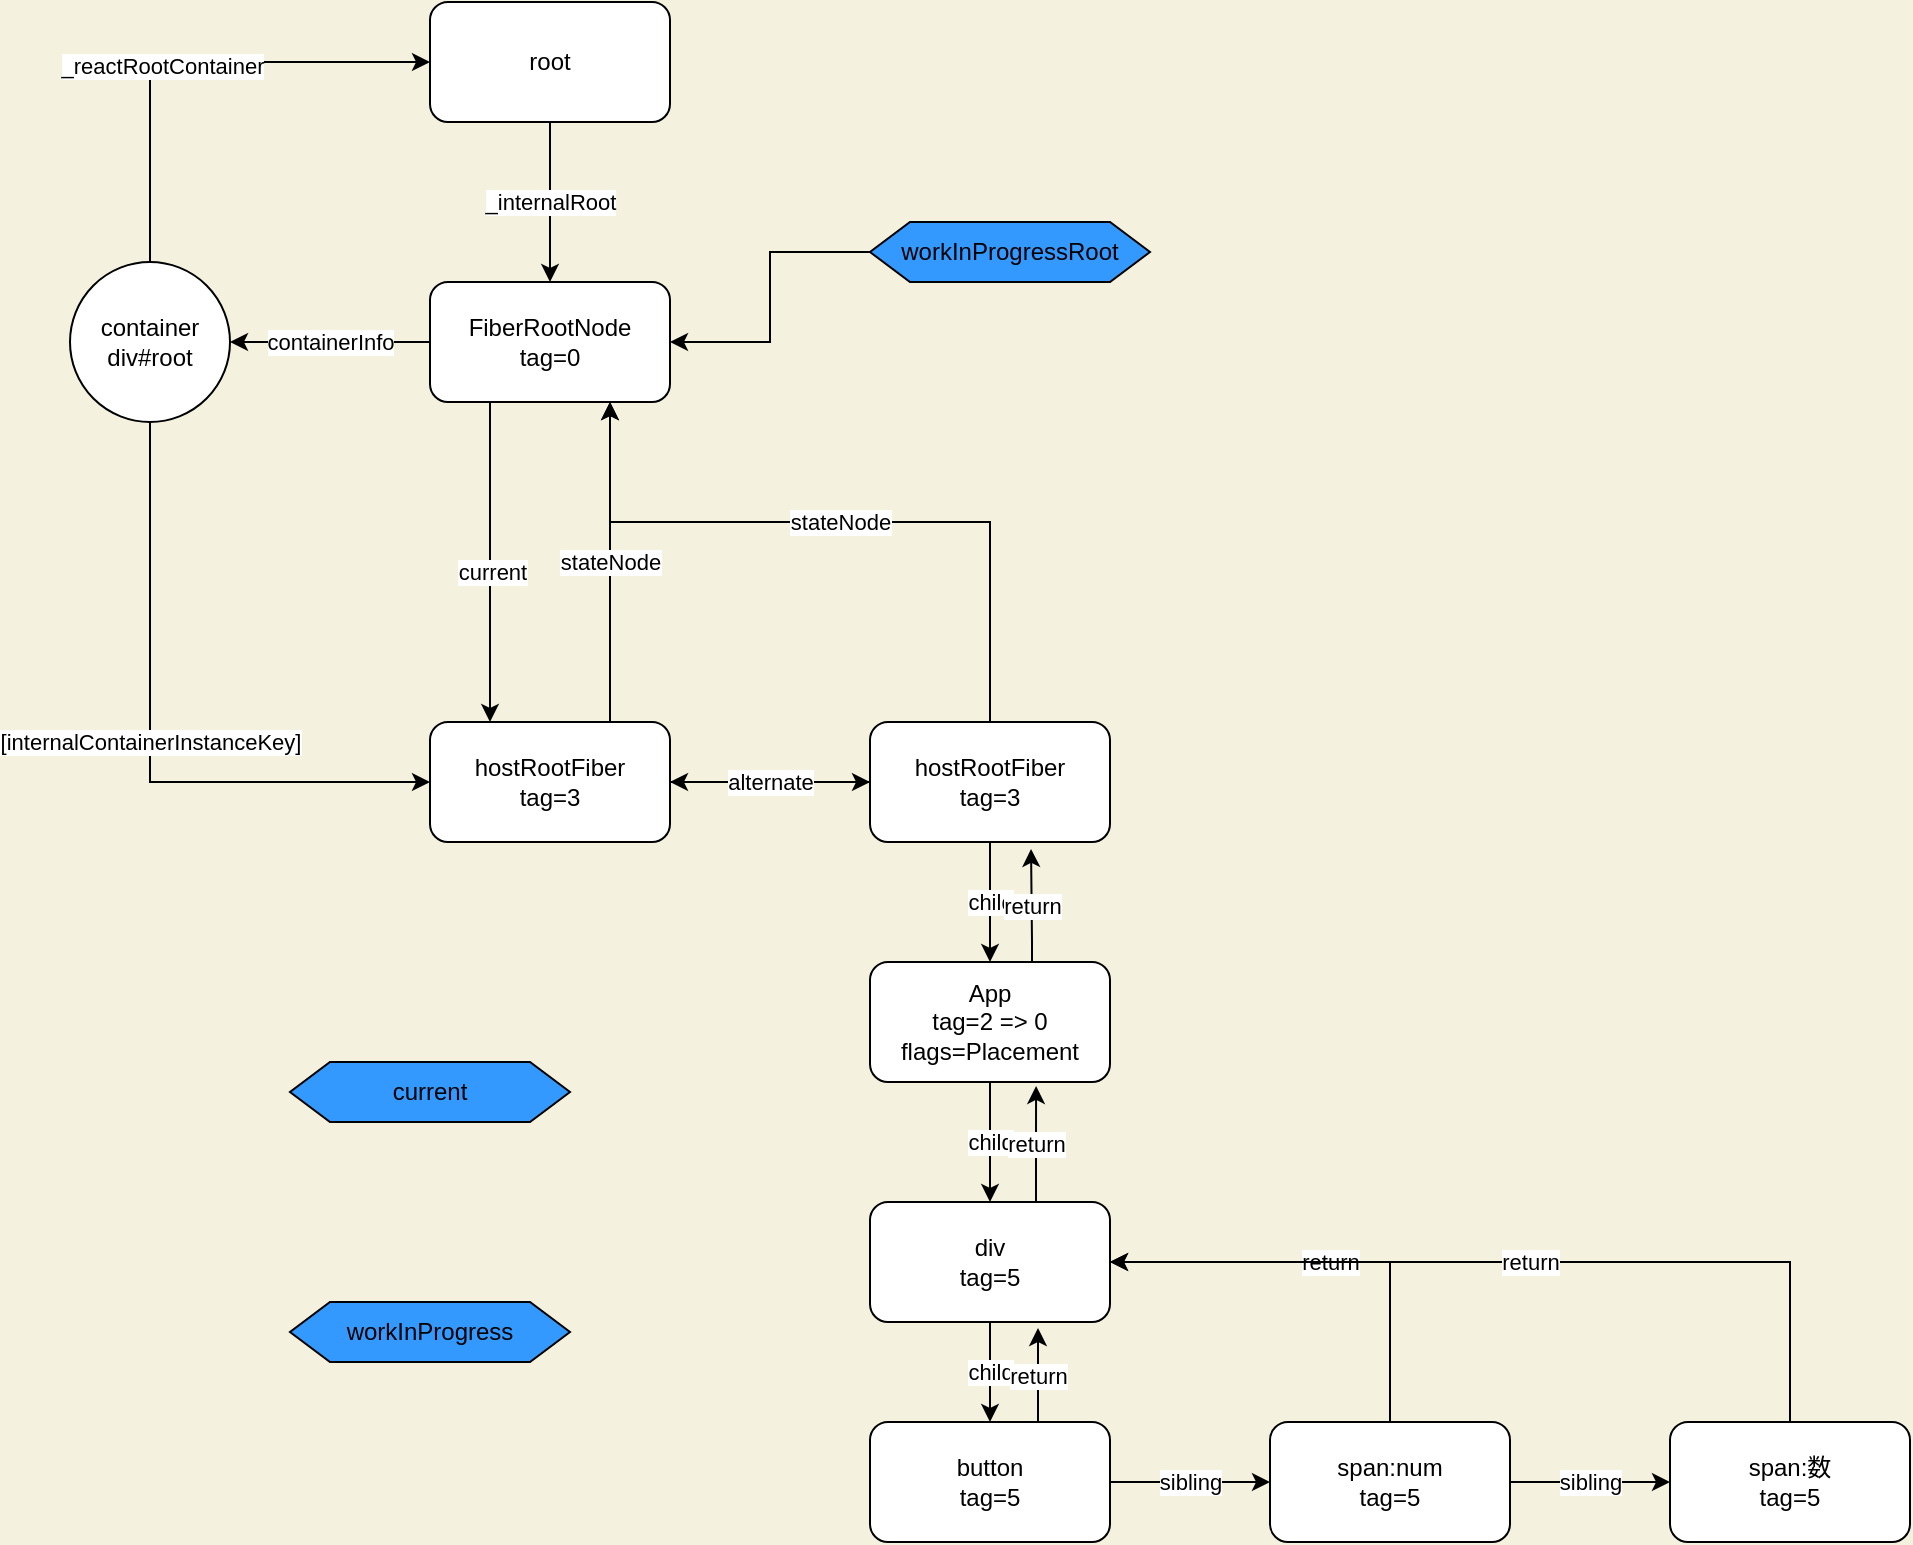 <mxfile version="20.2.7" type="github">
  <diagram id="C5RBs43oDa-KdzZeNtuy" name="Page-1">
    <mxGraphModel dx="782" dy="553" grid="1" gridSize="10" guides="1" tooltips="1" connect="1" arrows="1" fold="1" page="1" pageScale="1" pageWidth="3300" pageHeight="4681" background="#F4F1DE" math="0" shadow="0">
      <root>
        <mxCell id="WIyWlLk6GJQsqaUBKTNV-0" />
        <mxCell id="WIyWlLk6GJQsqaUBKTNV-1" parent="WIyWlLk6GJQsqaUBKTNV-0" />
        <mxCell id="3UUK4Q0bITllsHRhCIir-2" value="" style="edgeStyle=orthogonalEdgeStyle;rounded=0;orthogonalLoop=1;jettySize=auto;html=1;exitX=0.25;exitY=1;exitDx=0;exitDy=0;entryX=0.25;entryY=0;entryDx=0;entryDy=0;" parent="WIyWlLk6GJQsqaUBKTNV-1" source="3UUK4Q0bITllsHRhCIir-0" target="3UUK4Q0bITllsHRhCIir-1" edge="1">
          <mxGeometry relative="1" as="geometry">
            <mxPoint x="810" y="260" as="sourcePoint" />
          </mxGeometry>
        </mxCell>
        <mxCell id="3UUK4Q0bITllsHRhCIir-3" value="current" style="edgeLabel;html=1;align=center;verticalAlign=middle;resizable=0;points=[];" parent="3UUK4Q0bITllsHRhCIir-2" vertex="1" connectable="0">
          <mxGeometry x="0.059" y="1" relative="1" as="geometry">
            <mxPoint as="offset" />
          </mxGeometry>
        </mxCell>
        <mxCell id="3UUK4Q0bITllsHRhCIir-6" value="containerInfo" style="edgeStyle=orthogonalEdgeStyle;rounded=0;orthogonalLoop=1;jettySize=auto;html=1;" parent="WIyWlLk6GJQsqaUBKTNV-1" source="3UUK4Q0bITllsHRhCIir-0" target="3UUK4Q0bITllsHRhCIir-5" edge="1">
          <mxGeometry relative="1" as="geometry" />
        </mxCell>
        <mxCell id="3UUK4Q0bITllsHRhCIir-0" value="FiberRootNode&lt;br&gt;tag=0" style="rounded=1;whiteSpace=wrap;html=1;" parent="WIyWlLk6GJQsqaUBKTNV-1" vertex="1">
          <mxGeometry x="380" y="170" width="120" height="60" as="geometry" />
        </mxCell>
        <mxCell id="3UUK4Q0bITllsHRhCIir-4" value="stateNode" style="edgeStyle=orthogonalEdgeStyle;rounded=0;orthogonalLoop=1;jettySize=auto;html=1;exitX=0.75;exitY=0;exitDx=0;exitDy=0;entryX=0.75;entryY=1;entryDx=0;entryDy=0;" parent="WIyWlLk6GJQsqaUBKTNV-1" source="3UUK4Q0bITllsHRhCIir-1" target="3UUK4Q0bITllsHRhCIir-0" edge="1">
          <mxGeometry relative="1" as="geometry" />
        </mxCell>
        <mxCell id="HrnERImqUF64ELYPwGBO-8" style="edgeStyle=orthogonalEdgeStyle;rounded=0;orthogonalLoop=1;jettySize=auto;html=1;" edge="1" parent="WIyWlLk6GJQsqaUBKTNV-1" source="3UUK4Q0bITllsHRhCIir-1">
          <mxGeometry relative="1" as="geometry">
            <mxPoint x="600" y="420" as="targetPoint" />
          </mxGeometry>
        </mxCell>
        <mxCell id="3UUK4Q0bITllsHRhCIir-1" value="hostRootFiber&lt;br&gt;tag=3" style="whiteSpace=wrap;html=1;rounded=1;" parent="WIyWlLk6GJQsqaUBKTNV-1" vertex="1">
          <mxGeometry x="380" y="390" width="120" height="60" as="geometry" />
        </mxCell>
        <mxCell id="3UUK4Q0bITllsHRhCIir-7" value="[internalContainerInstanceKey]" style="edgeStyle=orthogonalEdgeStyle;rounded=0;orthogonalLoop=1;jettySize=auto;html=1;exitX=0.5;exitY=1;exitDx=0;exitDy=0;entryX=0;entryY=0.5;entryDx=0;entryDy=0;" parent="WIyWlLk6GJQsqaUBKTNV-1" source="3UUK4Q0bITllsHRhCIir-5" target="3UUK4Q0bITllsHRhCIir-1" edge="1">
          <mxGeometry relative="1" as="geometry" />
        </mxCell>
        <mxCell id="3UUK4Q0bITllsHRhCIir-9" style="edgeStyle=orthogonalEdgeStyle;rounded=0;orthogonalLoop=1;jettySize=auto;html=1;exitX=0.5;exitY=0;exitDx=0;exitDy=0;entryX=0;entryY=0.5;entryDx=0;entryDy=0;" parent="WIyWlLk6GJQsqaUBKTNV-1" source="3UUK4Q0bITllsHRhCIir-5" target="3UUK4Q0bITllsHRhCIir-8" edge="1">
          <mxGeometry relative="1" as="geometry" />
        </mxCell>
        <mxCell id="3UUK4Q0bITllsHRhCIir-10" value="_reactRootContainer" style="edgeLabel;html=1;align=center;verticalAlign=middle;resizable=0;points=[];" parent="3UUK4Q0bITllsHRhCIir-9" vertex="1" connectable="0">
          <mxGeometry x="-0.121" y="-2" relative="1" as="geometry">
            <mxPoint as="offset" />
          </mxGeometry>
        </mxCell>
        <mxCell id="3UUK4Q0bITllsHRhCIir-5" value="container&lt;br&gt;div#root" style="ellipse;whiteSpace=wrap;html=1;aspect=fixed;" parent="WIyWlLk6GJQsqaUBKTNV-1" vertex="1">
          <mxGeometry x="200" y="160" width="80" height="80" as="geometry" />
        </mxCell>
        <mxCell id="3UUK4Q0bITllsHRhCIir-11" value="&lt;span style=&quot;font-size: 11px;&quot;&gt;_internalRoot&lt;/span&gt;" style="edgeStyle=orthogonalEdgeStyle;rounded=0;orthogonalLoop=1;jettySize=auto;html=1;exitX=0.5;exitY=1;exitDx=0;exitDy=0;entryX=0.5;entryY=0;entryDx=0;entryDy=0;" parent="WIyWlLk6GJQsqaUBKTNV-1" source="3UUK4Q0bITllsHRhCIir-8" target="3UUK4Q0bITllsHRhCIir-0" edge="1">
          <mxGeometry relative="1" as="geometry" />
        </mxCell>
        <mxCell id="3UUK4Q0bITllsHRhCIir-8" value="root" style="rounded=1;whiteSpace=wrap;html=1;" parent="WIyWlLk6GJQsqaUBKTNV-1" vertex="1">
          <mxGeometry x="380" y="30" width="120" height="60" as="geometry" />
        </mxCell>
        <mxCell id="HrnERImqUF64ELYPwGBO-1" style="edgeStyle=orthogonalEdgeStyle;rounded=0;orthogonalLoop=1;jettySize=auto;html=1;entryX=1;entryY=0.5;entryDx=0;entryDy=0;" edge="1" parent="WIyWlLk6GJQsqaUBKTNV-1" source="HrnERImqUF64ELYPwGBO-0" target="3UUK4Q0bITllsHRhCIir-0">
          <mxGeometry relative="1" as="geometry" />
        </mxCell>
        <mxCell id="HrnERImqUF64ELYPwGBO-0" value="workInProgressRoot" style="shape=hexagon;perimeter=hexagonPerimeter2;whiteSpace=wrap;html=1;fixedSize=1;fillColor=#3399FF;" vertex="1" parent="WIyWlLk6GJQsqaUBKTNV-1">
          <mxGeometry x="600" y="140" width="140" height="30" as="geometry" />
        </mxCell>
        <mxCell id="HrnERImqUF64ELYPwGBO-2" value="workInProgress" style="shape=hexagon;perimeter=hexagonPerimeter2;whiteSpace=wrap;html=1;fixedSize=1;fillColor=#3399FF;" vertex="1" parent="WIyWlLk6GJQsqaUBKTNV-1">
          <mxGeometry x="310" y="680" width="140" height="30" as="geometry" />
        </mxCell>
        <mxCell id="HrnERImqUF64ELYPwGBO-7" value="alternate" style="edgeStyle=orthogonalEdgeStyle;rounded=0;orthogonalLoop=1;jettySize=auto;html=1;entryX=1;entryY=0.5;entryDx=0;entryDy=0;" edge="1" parent="WIyWlLk6GJQsqaUBKTNV-1" source="HrnERImqUF64ELYPwGBO-3" target="3UUK4Q0bITllsHRhCIir-1">
          <mxGeometry relative="1" as="geometry" />
        </mxCell>
        <mxCell id="HrnERImqUF64ELYPwGBO-13" value="child" style="edgeStyle=orthogonalEdgeStyle;rounded=0;orthogonalLoop=1;jettySize=auto;html=1;entryX=0.5;entryY=0;entryDx=0;entryDy=0;" edge="1" parent="WIyWlLk6GJQsqaUBKTNV-1" source="HrnERImqUF64ELYPwGBO-3" target="HrnERImqUF64ELYPwGBO-11">
          <mxGeometry relative="1" as="geometry" />
        </mxCell>
        <mxCell id="HrnERImqUF64ELYPwGBO-3" value="hostRootFiber&lt;br&gt;tag=3" style="whiteSpace=wrap;html=1;rounded=1;" vertex="1" parent="WIyWlLk6GJQsqaUBKTNV-1">
          <mxGeometry x="600" y="390" width="120" height="60" as="geometry" />
        </mxCell>
        <mxCell id="HrnERImqUF64ELYPwGBO-5" value="stateNode" style="edgeStyle=orthogonalEdgeStyle;rounded=0;orthogonalLoop=1;jettySize=auto;html=1;exitX=0.5;exitY=0;exitDx=0;exitDy=0;" edge="1" parent="WIyWlLk6GJQsqaUBKTNV-1" source="HrnERImqUF64ELYPwGBO-3">
          <mxGeometry relative="1" as="geometry">
            <mxPoint x="480" y="400" as="sourcePoint" />
            <mxPoint x="470" y="230" as="targetPoint" />
            <Array as="points">
              <mxPoint x="660" y="290" />
              <mxPoint x="470" y="290" />
            </Array>
          </mxGeometry>
        </mxCell>
        <mxCell id="HrnERImqUF64ELYPwGBO-9" value="current" style="shape=hexagon;perimeter=hexagonPerimeter2;whiteSpace=wrap;html=1;fixedSize=1;fillColor=#3399FF;" vertex="1" parent="WIyWlLk6GJQsqaUBKTNV-1">
          <mxGeometry x="310" y="560" width="140" height="30" as="geometry" />
        </mxCell>
        <mxCell id="HrnERImqUF64ELYPwGBO-12" value="return" style="edgeStyle=orthogonalEdgeStyle;rounded=0;orthogonalLoop=1;jettySize=auto;html=1;entryX=0.671;entryY=1.058;entryDx=0;entryDy=0;entryPerimeter=0;" edge="1" parent="WIyWlLk6GJQsqaUBKTNV-1" source="HrnERImqUF64ELYPwGBO-11" target="HrnERImqUF64ELYPwGBO-3">
          <mxGeometry relative="1" as="geometry">
            <Array as="points">
              <mxPoint x="681" y="500" />
              <mxPoint x="681" y="500" />
            </Array>
          </mxGeometry>
        </mxCell>
        <mxCell id="HrnERImqUF64ELYPwGBO-17" value="child" style="edgeStyle=orthogonalEdgeStyle;rounded=0;orthogonalLoop=1;jettySize=auto;html=1;entryX=0.5;entryY=0;entryDx=0;entryDy=0;" edge="1" parent="WIyWlLk6GJQsqaUBKTNV-1" source="HrnERImqUF64ELYPwGBO-11" target="HrnERImqUF64ELYPwGBO-14">
          <mxGeometry relative="1" as="geometry" />
        </mxCell>
        <mxCell id="HrnERImqUF64ELYPwGBO-11" value="App&lt;br&gt;tag=2 =&amp;gt; 0&lt;br&gt;flags=Placement" style="whiteSpace=wrap;html=1;rounded=1;" vertex="1" parent="WIyWlLk6GJQsqaUBKTNV-1">
          <mxGeometry x="600" y="510" width="120" height="60" as="geometry" />
        </mxCell>
        <mxCell id="HrnERImqUF64ELYPwGBO-16" value="return" style="edgeStyle=orthogonalEdgeStyle;rounded=0;orthogonalLoop=1;jettySize=auto;html=1;entryX=0.692;entryY=1.033;entryDx=0;entryDy=0;entryPerimeter=0;" edge="1" parent="WIyWlLk6GJQsqaUBKTNV-1" source="HrnERImqUF64ELYPwGBO-14" target="HrnERImqUF64ELYPwGBO-11">
          <mxGeometry relative="1" as="geometry">
            <Array as="points">
              <mxPoint x="683" y="600" />
              <mxPoint x="683" y="600" />
            </Array>
          </mxGeometry>
        </mxCell>
        <mxCell id="HrnERImqUF64ELYPwGBO-22" value="child" style="edgeStyle=orthogonalEdgeStyle;rounded=0;orthogonalLoop=1;jettySize=auto;html=1;entryX=0.5;entryY=0;entryDx=0;entryDy=0;" edge="1" parent="WIyWlLk6GJQsqaUBKTNV-1" source="HrnERImqUF64ELYPwGBO-14" target="HrnERImqUF64ELYPwGBO-18">
          <mxGeometry relative="1" as="geometry" />
        </mxCell>
        <mxCell id="HrnERImqUF64ELYPwGBO-14" value="div&lt;br&gt;tag=5" style="whiteSpace=wrap;html=1;rounded=1;" vertex="1" parent="WIyWlLk6GJQsqaUBKTNV-1">
          <mxGeometry x="600" y="630" width="120" height="60" as="geometry" />
        </mxCell>
        <mxCell id="HrnERImqUF64ELYPwGBO-21" value="return" style="edgeStyle=orthogonalEdgeStyle;rounded=0;orthogonalLoop=1;jettySize=auto;html=1;entryX=0.7;entryY=1.05;entryDx=0;entryDy=0;entryPerimeter=0;" edge="1" parent="WIyWlLk6GJQsqaUBKTNV-1" source="HrnERImqUF64ELYPwGBO-18" target="HrnERImqUF64ELYPwGBO-14">
          <mxGeometry relative="1" as="geometry">
            <Array as="points">
              <mxPoint x="684" y="720" />
              <mxPoint x="684" y="720" />
            </Array>
          </mxGeometry>
        </mxCell>
        <mxCell id="HrnERImqUF64ELYPwGBO-25" value="sibling" style="edgeStyle=orthogonalEdgeStyle;rounded=0;orthogonalLoop=1;jettySize=auto;html=1;entryX=0;entryY=0.5;entryDx=0;entryDy=0;" edge="1" parent="WIyWlLk6GJQsqaUBKTNV-1" source="HrnERImqUF64ELYPwGBO-18" target="HrnERImqUF64ELYPwGBO-23">
          <mxGeometry relative="1" as="geometry" />
        </mxCell>
        <mxCell id="HrnERImqUF64ELYPwGBO-18" value="button&lt;br&gt;tag=5" style="whiteSpace=wrap;html=1;rounded=1;" vertex="1" parent="WIyWlLk6GJQsqaUBKTNV-1">
          <mxGeometry x="600" y="740" width="120" height="60" as="geometry" />
        </mxCell>
        <mxCell id="HrnERImqUF64ELYPwGBO-26" value="sibling" style="edgeStyle=orthogonalEdgeStyle;rounded=0;orthogonalLoop=1;jettySize=auto;html=1;entryX=0;entryY=0.5;entryDx=0;entryDy=0;" edge="1" parent="WIyWlLk6GJQsqaUBKTNV-1" source="HrnERImqUF64ELYPwGBO-23" target="HrnERImqUF64ELYPwGBO-24">
          <mxGeometry relative="1" as="geometry" />
        </mxCell>
        <mxCell id="HrnERImqUF64ELYPwGBO-27" value="return" style="edgeStyle=orthogonalEdgeStyle;rounded=0;orthogonalLoop=1;jettySize=auto;html=1;entryX=1;entryY=0.5;entryDx=0;entryDy=0;" edge="1" parent="WIyWlLk6GJQsqaUBKTNV-1" source="HrnERImqUF64ELYPwGBO-23" target="HrnERImqUF64ELYPwGBO-14">
          <mxGeometry relative="1" as="geometry">
            <Array as="points">
              <mxPoint x="860" y="660" />
            </Array>
          </mxGeometry>
        </mxCell>
        <mxCell id="HrnERImqUF64ELYPwGBO-23" value="span:num&lt;br&gt;tag=5" style="whiteSpace=wrap;html=1;rounded=1;" vertex="1" parent="WIyWlLk6GJQsqaUBKTNV-1">
          <mxGeometry x="800" y="740" width="120" height="60" as="geometry" />
        </mxCell>
        <mxCell id="HrnERImqUF64ELYPwGBO-28" value="return" style="edgeStyle=orthogonalEdgeStyle;rounded=0;orthogonalLoop=1;jettySize=auto;html=1;entryX=1;entryY=0.5;entryDx=0;entryDy=0;" edge="1" parent="WIyWlLk6GJQsqaUBKTNV-1" source="HrnERImqUF64ELYPwGBO-24" target="HrnERImqUF64ELYPwGBO-14">
          <mxGeometry relative="1" as="geometry">
            <Array as="points">
              <mxPoint x="1060" y="660" />
            </Array>
          </mxGeometry>
        </mxCell>
        <mxCell id="HrnERImqUF64ELYPwGBO-24" value="span:数&lt;br&gt;tag=5" style="whiteSpace=wrap;html=1;rounded=1;" vertex="1" parent="WIyWlLk6GJQsqaUBKTNV-1">
          <mxGeometry x="1000" y="740" width="120" height="60" as="geometry" />
        </mxCell>
      </root>
    </mxGraphModel>
  </diagram>
</mxfile>

